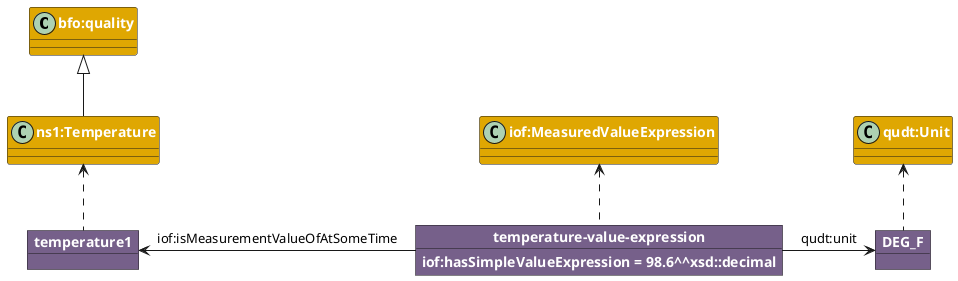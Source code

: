 @startuml
skinparam class {
 BackgroundColor DFA702
 FontColor White
 FontStyle bold
}

skinparam object {
 BackgroundColor 76608A
 FontColor White
 FontStyle bold
}

class "bfo:quality" as Q
class "ns1:Temperature" as T
T -u-|> Q
object temperature1
temperature1 .u.> T
class "iof:MeasuredValueExpression" as M
object "temperature-value-expression" as I {
iof:hasSimpleValueExpression = 98.6^^xsd::decimal
}
I .u.> M
I-l-> temperature1: "iof:isMeasurementValueOfAtSomeTime"
class "qudt:Unit" as U
object DEG_F
DEG_F .u.> U
I-r-> DEG_F : "qudt:unit"
@enduml